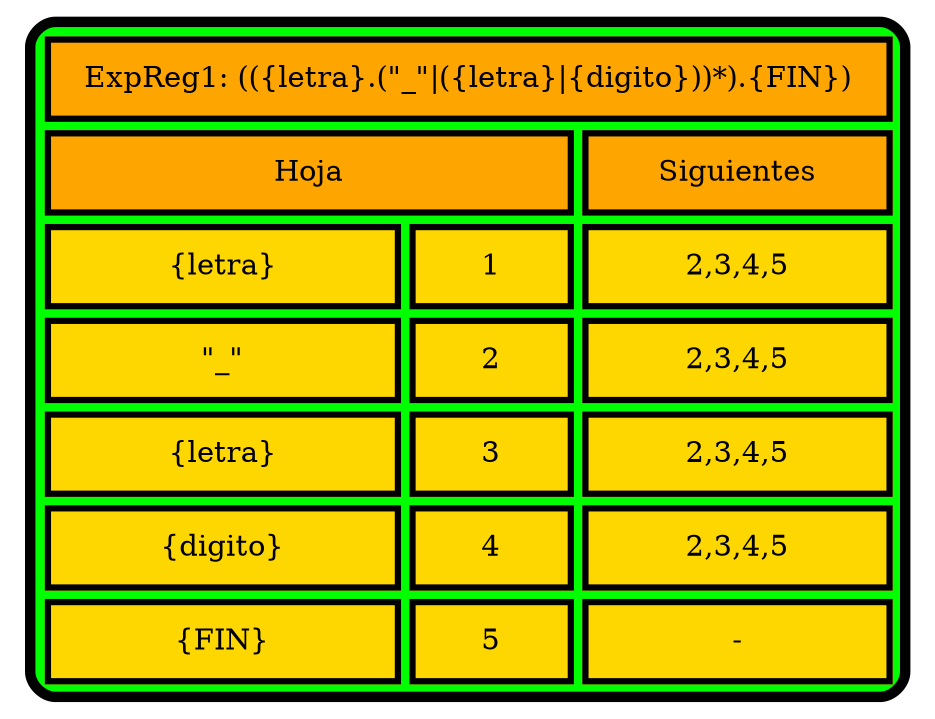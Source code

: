 digraph G { 
  label=<
 <TABLE border="5" cellspacing="4" cellpadding="10" style="rounded" bgcolor="green" gradientangle="315">
<TR>
<TD border="3"  colspan="4" bgcolor="orange">ExpReg1: (({letra}.("_"|({letra}|{digito}))*).{FIN})</TD>
</TR><TR>
<TD border="3"  colspan="2" bgcolor="orange">Hoja</TD>
<TD border="3"  colspan="2" bgcolor="orange">Siguientes</TD>
</TR><TR>
<TD border="3"  bgcolor="gold">{letra}</TD>
<TD border="3"  bgcolor="gold">1</TD>
<TD border="3"  colspan="2" bgcolor="gold">2,3,4,5</TD>
</TR><TR>
<TD border="3"  bgcolor="gold">"_"</TD>
<TD border="3"  bgcolor="gold">2</TD>
<TD border="3"  colspan="2" bgcolor="gold">2,3,4,5</TD>
</TR><TR>
<TD border="3"  bgcolor="gold">{letra}</TD>
<TD border="3"  bgcolor="gold">3</TD>
<TD border="3"  colspan="2" bgcolor="gold">2,3,4,5</TD>
</TR><TR>
<TD border="3"  bgcolor="gold">{digito}</TD>
<TD border="3"  bgcolor="gold">4</TD>
<TD border="3"  colspan="2" bgcolor="gold">2,3,4,5</TD>
</TR><TR>
<TD border="3"  bgcolor="gold">{FIN}</TD>
<TD border="3"  bgcolor="gold">5</TD>
<TD border="3"  colspan="2" bgcolor="gold">-</TD>
</TR></TABLE>>


}